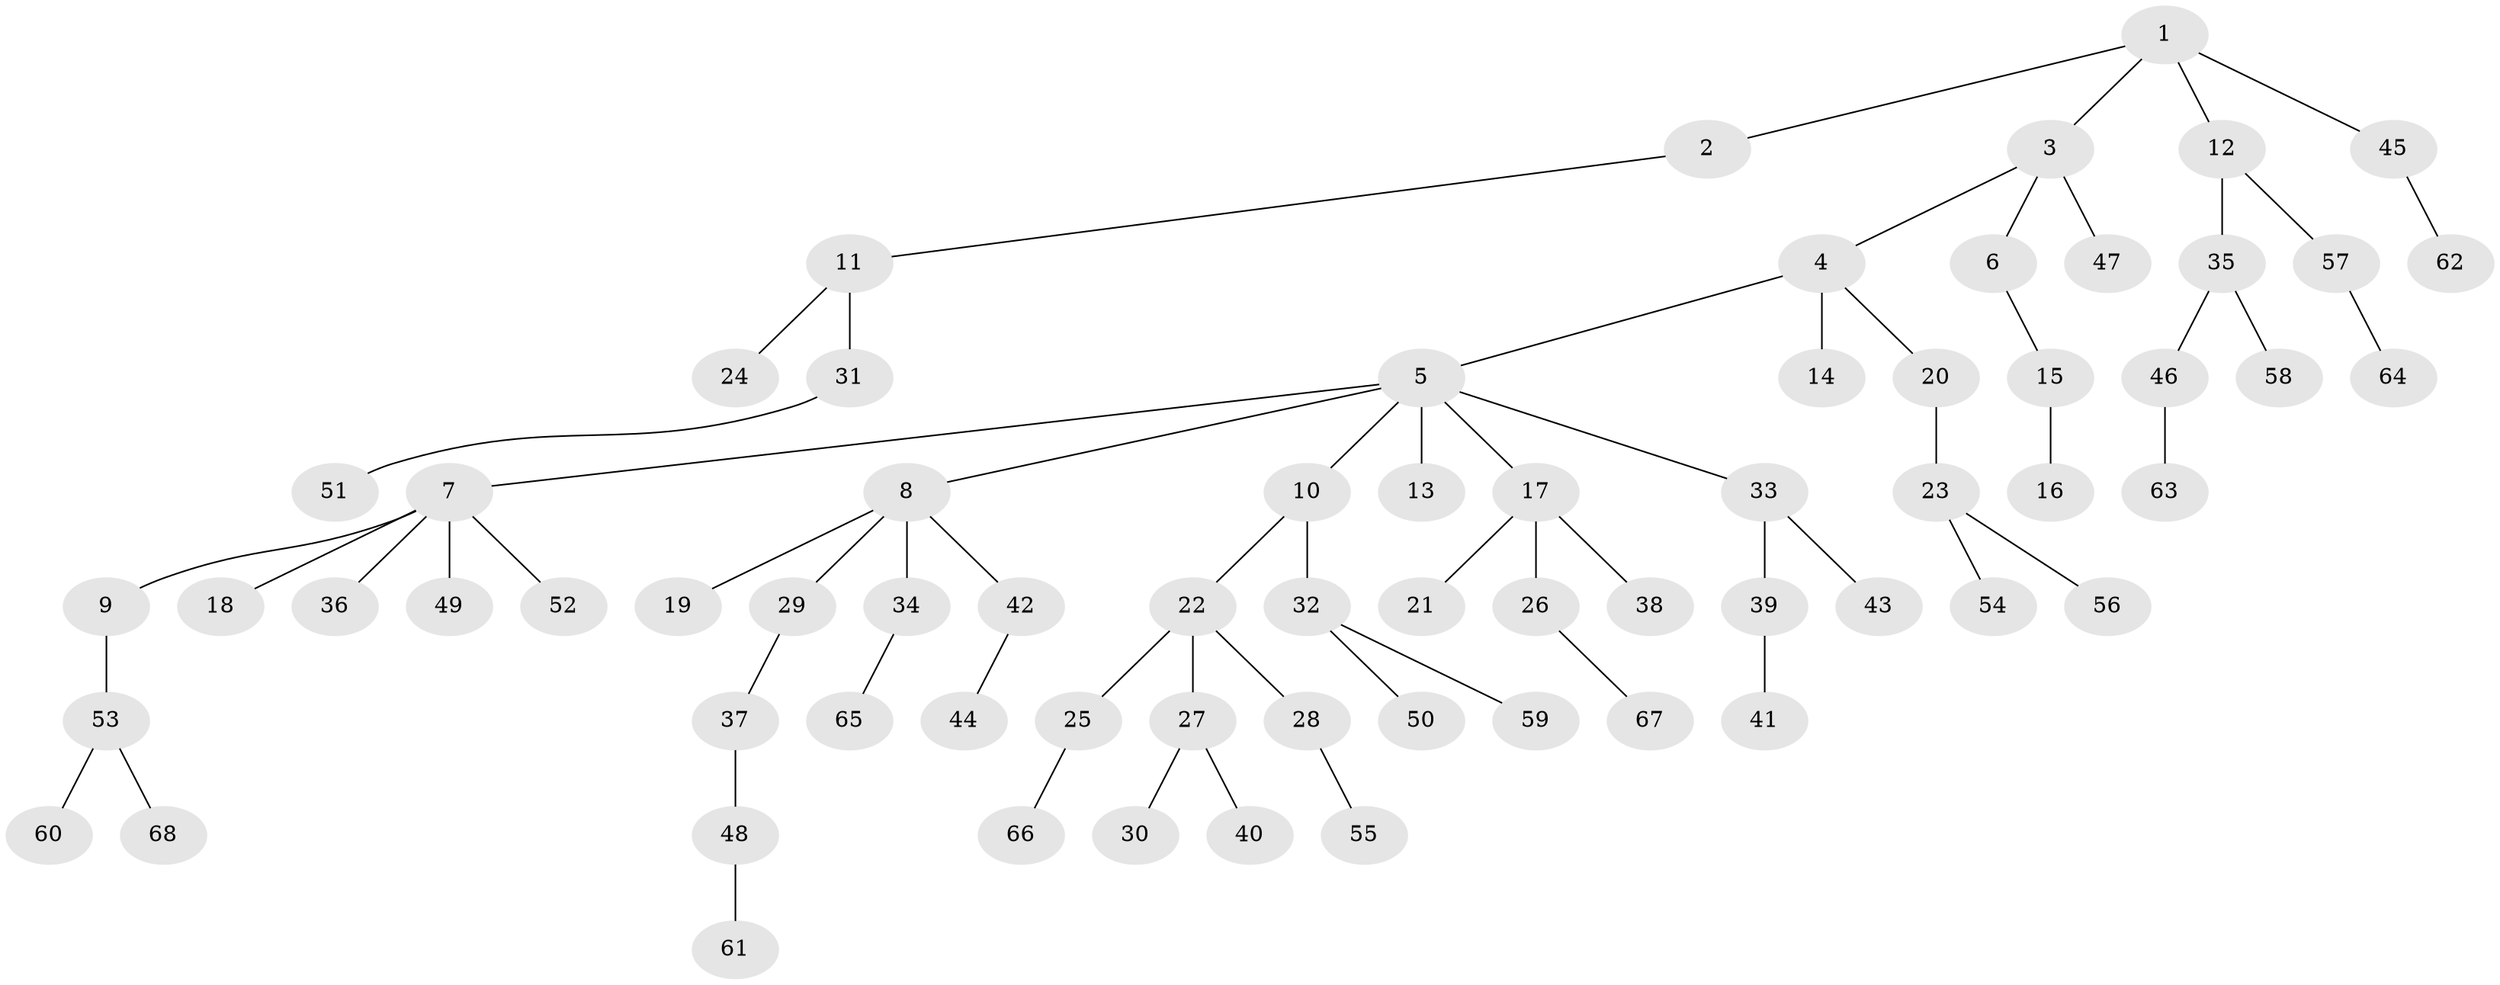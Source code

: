 // coarse degree distribution, {6: 0.047619047619047616, 3: 0.19047619047619047, 5: 0.047619047619047616, 1: 0.6190476190476191, 2: 0.09523809523809523}
// Generated by graph-tools (version 1.1) at 2025/37/03/04/25 23:37:17]
// undirected, 68 vertices, 67 edges
graph export_dot {
  node [color=gray90,style=filled];
  1;
  2;
  3;
  4;
  5;
  6;
  7;
  8;
  9;
  10;
  11;
  12;
  13;
  14;
  15;
  16;
  17;
  18;
  19;
  20;
  21;
  22;
  23;
  24;
  25;
  26;
  27;
  28;
  29;
  30;
  31;
  32;
  33;
  34;
  35;
  36;
  37;
  38;
  39;
  40;
  41;
  42;
  43;
  44;
  45;
  46;
  47;
  48;
  49;
  50;
  51;
  52;
  53;
  54;
  55;
  56;
  57;
  58;
  59;
  60;
  61;
  62;
  63;
  64;
  65;
  66;
  67;
  68;
  1 -- 2;
  1 -- 3;
  1 -- 12;
  1 -- 45;
  2 -- 11;
  3 -- 4;
  3 -- 6;
  3 -- 47;
  4 -- 5;
  4 -- 14;
  4 -- 20;
  5 -- 7;
  5 -- 8;
  5 -- 10;
  5 -- 13;
  5 -- 17;
  5 -- 33;
  6 -- 15;
  7 -- 9;
  7 -- 18;
  7 -- 36;
  7 -- 49;
  7 -- 52;
  8 -- 19;
  8 -- 29;
  8 -- 34;
  8 -- 42;
  9 -- 53;
  10 -- 22;
  10 -- 32;
  11 -- 24;
  11 -- 31;
  12 -- 35;
  12 -- 57;
  15 -- 16;
  17 -- 21;
  17 -- 26;
  17 -- 38;
  20 -- 23;
  22 -- 25;
  22 -- 27;
  22 -- 28;
  23 -- 54;
  23 -- 56;
  25 -- 66;
  26 -- 67;
  27 -- 30;
  27 -- 40;
  28 -- 55;
  29 -- 37;
  31 -- 51;
  32 -- 50;
  32 -- 59;
  33 -- 39;
  33 -- 43;
  34 -- 65;
  35 -- 46;
  35 -- 58;
  37 -- 48;
  39 -- 41;
  42 -- 44;
  45 -- 62;
  46 -- 63;
  48 -- 61;
  53 -- 60;
  53 -- 68;
  57 -- 64;
}
